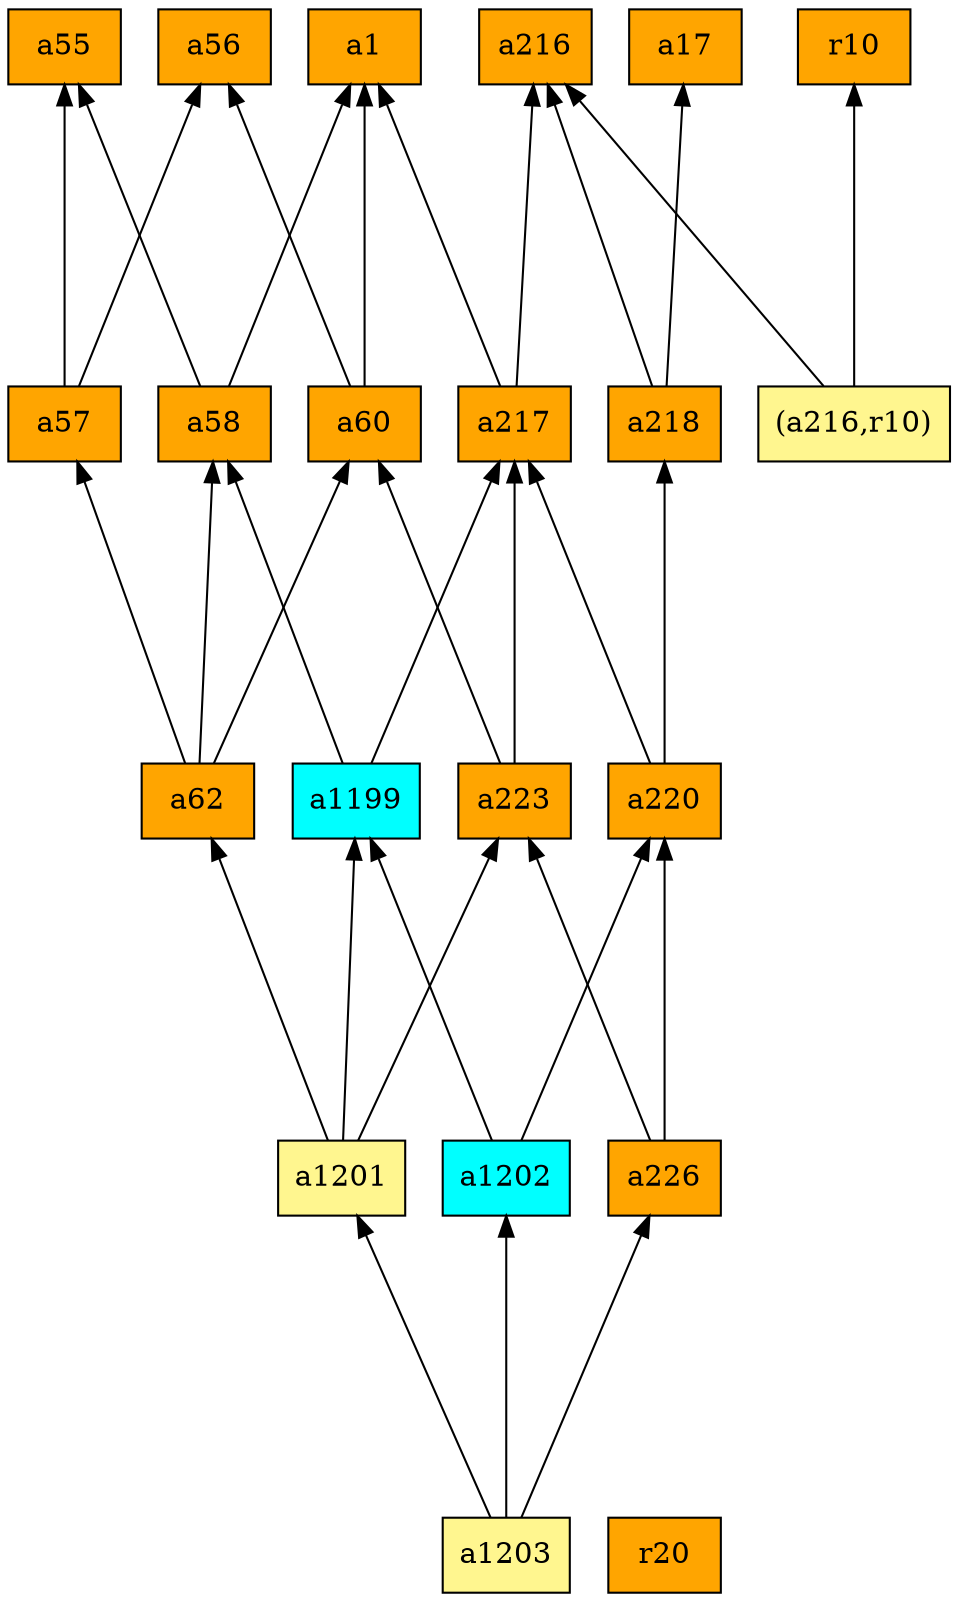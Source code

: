 digraph G {
rankdir=BT;ranksep="2.0";
"a58" [shape=record,fillcolor=orange,style=filled,label="{a58}"];
"a216" [shape=record,fillcolor=orange,style=filled,label="{a216}"];
"a1201" [shape=record,fillcolor=khaki1,style=filled,label="{a1201}"];
"a57" [shape=record,fillcolor=orange,style=filled,label="{a57}"];
"a56" [shape=record,fillcolor=orange,style=filled,label="{a56}"];
"a223" [shape=record,fillcolor=orange,style=filled,label="{a223}"];
"a226" [shape=record,fillcolor=orange,style=filled,label="{a226}"];
"a17" [shape=record,fillcolor=orange,style=filled,label="{a17}"];
"a1202" [shape=record,fillcolor=cyan,style=filled,label="{a1202}"];
"a62" [shape=record,fillcolor=orange,style=filled,label="{a62}"];
"a218" [shape=record,fillcolor=orange,style=filled,label="{a218}"];
"a220" [shape=record,fillcolor=orange,style=filled,label="{a220}"];
"a1" [shape=record,fillcolor=orange,style=filled,label="{a1}"];
"(a216,r10)" [shape=record,fillcolor=khaki1,style=filled,label="{(a216,r10)}"];
"a1199" [shape=record,fillcolor=cyan,style=filled,label="{a1199}"];
"a60" [shape=record,fillcolor=orange,style=filled,label="{a60}"];
"a55" [shape=record,fillcolor=orange,style=filled,label="{a55}"];
"a217" [shape=record,fillcolor=orange,style=filled,label="{a217}"];
"r20" [shape=record,fillcolor=orange,style=filled,label="{r20}"];
"a1203" [shape=record,fillcolor=khaki1,style=filled,label="{a1203}"];
"r10" [shape=record,fillcolor=orange,style=filled,label="{r10}"];
"a58" -> "a1"
"a58" -> "a55"
"a1201" -> "a1199"
"a1201" -> "a62"
"a1201" -> "a223"
"a57" -> "a56"
"a57" -> "a55"
"a223" -> "a60"
"a223" -> "a217"
"a226" -> "a220"
"a226" -> "a223"
"a1202" -> "a220"
"a1202" -> "a1199"
"a62" -> "a58"
"a62" -> "a60"
"a62" -> "a57"
"a218" -> "a216"
"a218" -> "a17"
"a220" -> "a217"
"a220" -> "a218"
"(a216,r10)" -> "a216"
"(a216,r10)" -> "r10"
"a1199" -> "a58"
"a1199" -> "a217"
"a60" -> "a1"
"a60" -> "a56"
"a217" -> "a1"
"a217" -> "a216"
"a1203" -> "a1201"
"a1203" -> "a226"
"a1203" -> "a1202"
}